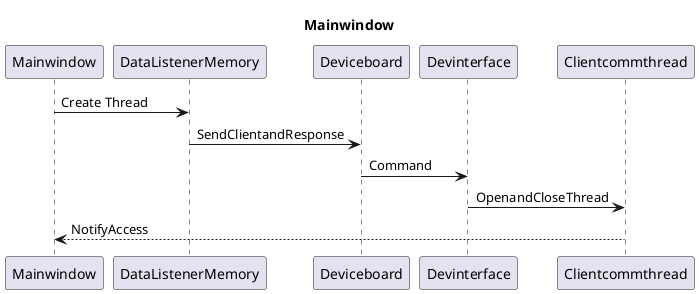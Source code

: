 
@startuml
title Mainwindow

Mainwindow -> DataListenerMemory : Create Thread
DataListenerMemory -> Deviceboard : SendClientandResponse
Deviceboard -> Devinterface : Command
Devinterface -> Clientcommthread: OpenandCloseThread
Clientcommthread --> Mainwindow: NotifyAccess

@enduml
